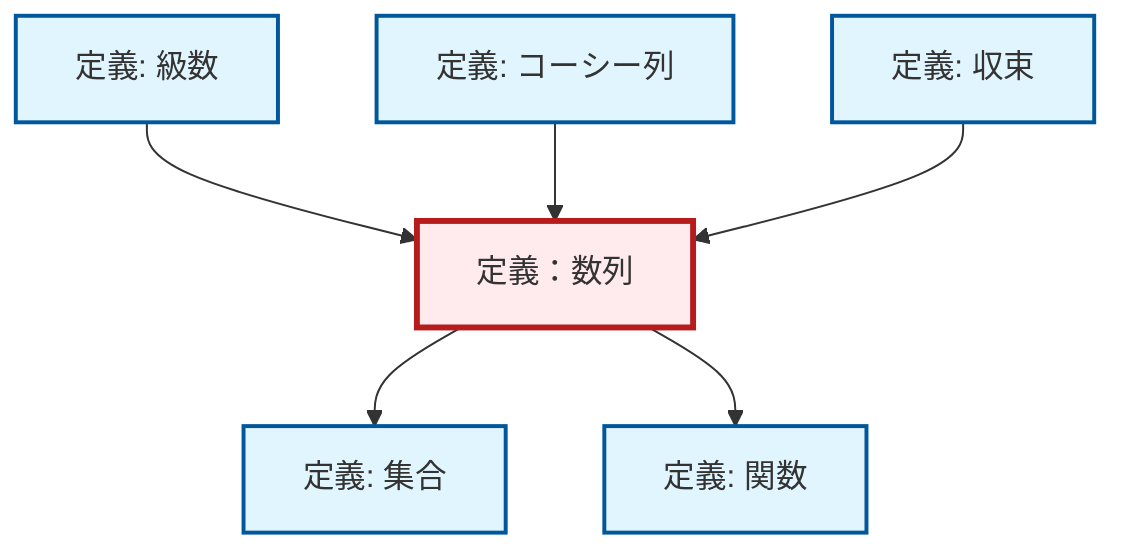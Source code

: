 graph TD
    classDef definition fill:#e1f5fe,stroke:#01579b,stroke-width:2px
    classDef theorem fill:#f3e5f5,stroke:#4a148c,stroke-width:2px
    classDef axiom fill:#fff3e0,stroke:#e65100,stroke-width:2px
    classDef example fill:#e8f5e9,stroke:#1b5e20,stroke-width:2px
    classDef current fill:#ffebee,stroke:#b71c1c,stroke-width:3px
    def-set["定義: 集合"]:::definition
    def-cauchy-sequence["定義: コーシー列"]:::definition
    def-convergence["定義: 収束"]:::definition
    def-series["定義: 級数"]:::definition
    def-function["定義: 関数"]:::definition
    def-sequence["定義：数列"]:::definition
    def-series --> def-sequence
    def-sequence --> def-set
    def-cauchy-sequence --> def-sequence
    def-convergence --> def-sequence
    def-sequence --> def-function
    class def-sequence current